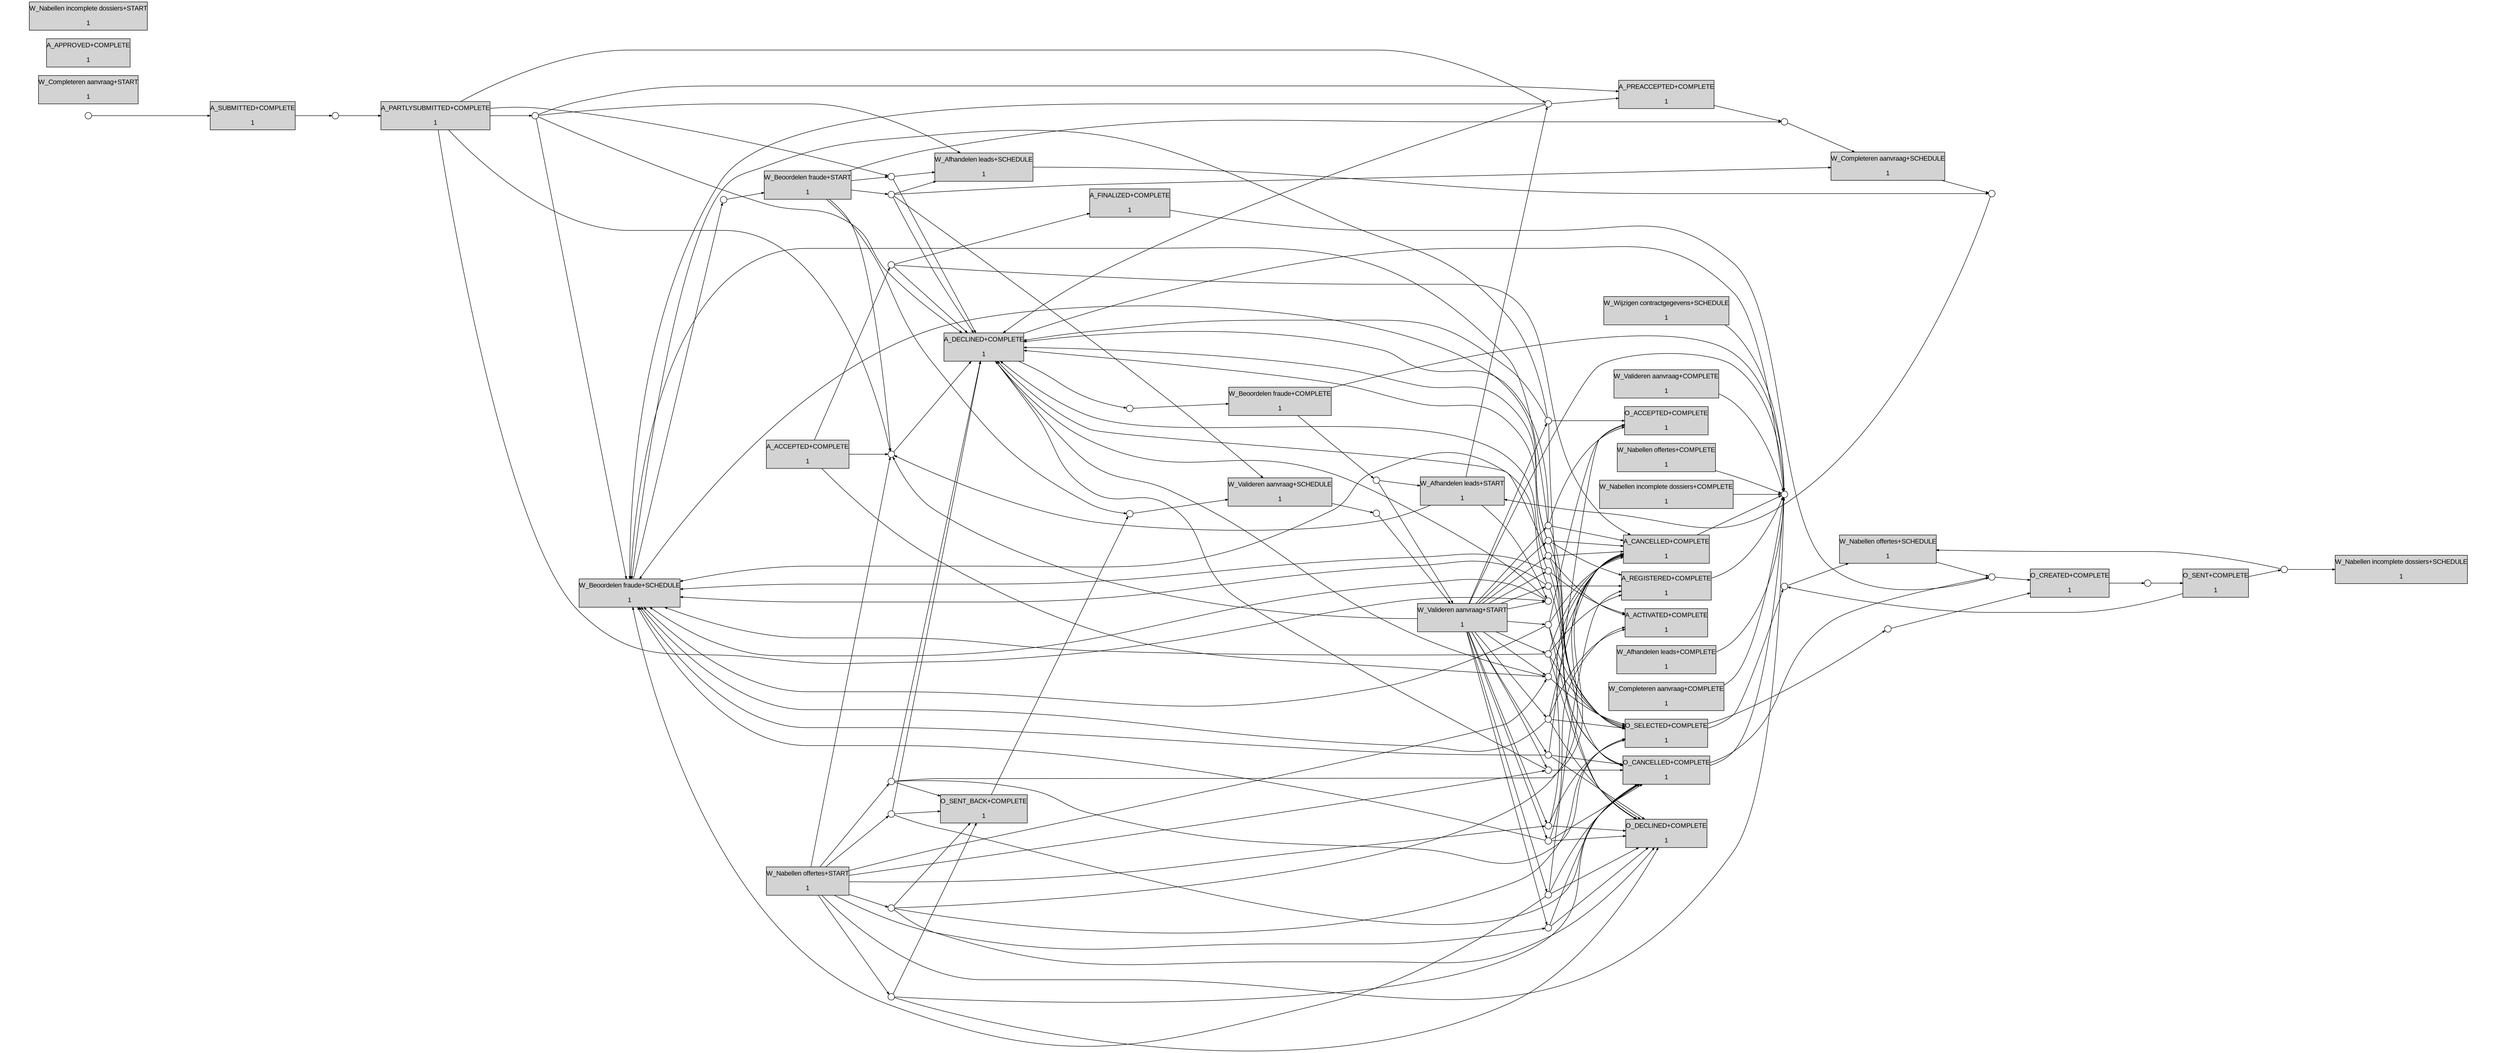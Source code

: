 digraph G { 
ranksep=".3"; fontsize="14"; remincross=true; margin="0.0,0.0"; fontname="Arial";rankdir="LR";
edge [arrowsize="0.5"];
node [height=".2",width=".2",fontname="Arial",fontsize="14"];
ratio=0.4;
id1 [shape="box",margin="0, 0.1",label="W_Beoordelen fraude+SCHEDULE\n\n1",style="filled"];
id2 [shape="box",margin="0, 0.1",label="A_FINALIZED+COMPLETE\n\n1",style="filled"];
id3 [shape="box",margin="0, 0.1",label="O_SELECTED+COMPLETE\n\n1",style="filled"];
id4 [shape="box",margin="0, 0.1",label="W_Valideren aanvraag+START\n\n1",style="filled"];
id5 [shape="box",margin="0, 0.1",label="W_Completeren aanvraag+START\n\n1",style="filled"];
id6 [shape="box",margin="0, 0.1",label="O_SENT_BACK+COMPLETE\n\n1",style="filled"];
id7 [shape="box",margin="0, 0.1",label="W_Nabellen offertes+START\n\n1",style="filled"];
id8 [shape="box",margin="0, 0.1",label="O_SENT+COMPLETE\n\n1",style="filled"];
id9 [shape="box",margin="0, 0.1",label="W_Nabellen offertes+COMPLETE\n\n1",style="filled"];
id10 [shape="box",margin="0, 0.1",label="W_Afhandelen leads+SCHEDULE\n\n1",style="filled"];
id11 [shape="box",margin="0, 0.1",label="W_Nabellen offertes+SCHEDULE\n\n1",style="filled"];
id12 [shape="box",margin="0, 0.1",label="W_Nabellen incomplete dossiers+SCHEDULE\n\n1",style="filled"];
id13 [shape="box",margin="0, 0.1",label="O_ACCEPTED+COMPLETE\n\n1",style="filled"];
id14 [shape="box",margin="0, 0.1",label="A_APPROVED+COMPLETE\n\n1",style="filled"];
id15 [shape="box",margin="0, 0.1",label="W_Completeren aanvraag+SCHEDULE\n\n1",style="filled"];
id16 [shape="box",margin="0, 0.1",label="W_Nabellen incomplete dossiers+COMPLETE\n\n1",style="filled"];
id17 [shape="box",margin="0, 0.1",label="A_SUBMITTED+COMPLETE\n\n1",style="filled"];
id18 [shape="box",margin="0, 0.1",label="A_REGISTERED+COMPLETE\n\n1",style="filled"];
id19 [shape="box",margin="0, 0.1",label="W_Afhandelen leads+COMPLETE\n\n1",style="filled"];
id20 [shape="box",margin="0, 0.1",label="O_CREATED+COMPLETE\n\n1",style="filled"];
id21 [shape="box",margin="0, 0.1",label="W_Afhandelen leads+START\n\n1",style="filled"];
id22 [shape="box",margin="0, 0.1",label="W_Completeren aanvraag+COMPLETE\n\n1",style="filled"];
id23 [shape="box",margin="0, 0.1",label="W_Beoordelen fraude+COMPLETE\n\n1",style="filled"];
id24 [shape="box",margin="0, 0.1",label="W_Nabellen incomplete dossiers+START\n\n1",style="filled"];
id25 [shape="box",margin="0, 0.1",label="O_DECLINED+COMPLETE\n\n1",style="filled"];
id26 [shape="box",margin="0, 0.1",label="A_ACCEPTED+COMPLETE\n\n1",style="filled"];
id27 [shape="box",margin="0, 0.1",label="W_Valideren aanvraag+SCHEDULE\n\n1",style="filled"];
id28 [shape="box",margin="0, 0.1",label="A_ACTIVATED+COMPLETE\n\n1",style="filled"];
id29 [shape="box",margin="0, 0.1",label="A_PREACCEPTED+COMPLETE\n\n1",style="filled"];
id30 [shape="box",margin="0, 0.1",label="A_CANCELLED+COMPLETE\n\n1",style="filled"];
id31 [shape="box",margin="0, 0.1",label="W_Wijzigen contractgegevens+SCHEDULE\n\n1",style="filled"];
id32 [shape="box",margin="0, 0.1",label="A_DECLINED+COMPLETE\n\n1",style="filled"];
id33 [shape="box",margin="0, 0.1",label="W_Valideren aanvraag+COMPLETE\n\n1",style="filled"];
id34 [shape="box",margin="0, 0.1",label="O_CANCELLED+COMPLETE\n\n1",style="filled"];
id35 [shape="box",margin="0, 0.1",label="A_PARTLYSUBMITTED+COMPLETE\n\n1",style="filled"];
id36 [shape="box",margin="0, 0.1",label="W_Beoordelen fraude+START\n\n1",style="filled"];
id37 [shape="circle",label=""];
id38 [shape="circle",label=""];
id39 [shape="circle",label=""];
id40 [shape="circle",label=""];
id41 [shape="circle",label=""];
id42 [shape="circle",label=""];
id43 [shape="circle",label=""];
id44 [shape="circle",label=""];
id45 [shape="circle",label=""];
id46 [shape="circle",label=""];
id47 [shape="circle",label=""];
id48 [shape="circle",label=""];
id49 [shape="circle",label=""];
id50 [shape="circle",label=""];
id51 [shape="circle",label=""];
id52 [shape="circle",label=""];
id53 [shape="circle",label=""];
id54 [shape="circle",label=""];
id55 [shape="circle",label=""];
id56 [shape="circle",label=""];
id57 [shape="circle",label=""];
id58 [shape="circle",label=""];
id59 [shape="circle",label=""];
id60 [shape="circle",label=""];
id61 [shape="circle",label=""];
id62 [shape="circle",label=""];
id63 [shape="circle",label=""];
id64 [shape="circle",label=""];
id65 [shape="circle",label=""];
id66 [shape="circle",label=""];
id67 [shape="circle",label=""];
id68 [shape="circle",label=""];
id69 [shape="circle",label=""];
id70 [shape="circle",label=""];
id71 [shape="circle",label=""];
id72 [shape="circle",label=""];
id73 [shape="circle",label=""];
id74 [shape="circle",label=""];
id75 [shape="circle",label=""];
id76 [shape="circle",label=""];
id77 [shape="circle",label=""];
id78 [shape="circle",label=""];
id51 -> id15
id50 -> id1
id36 -> id61
id60 -> id1
id39 -> id20
id56 -> id30
id55 -> id6
id18 -> id66
id38 -> id25
id54 -> id32
id38 -> id13
id4 -> id72
id62 -> id30
id32 -> id69
id72 -> id32
id60 -> id32
id23 -> id76
id50 -> id25
id55 -> id32
id21 -> id70
id4 -> id75
id43 -> id18
id23 -> id66
id54 -> id6
id53 -> id34
id16 -> id66
id73 -> id13
id43 -> id1
id76 -> id21
id4 -> id44
id45 -> id18
id40 -> id30
id7 -> id40
id38 -> id1
id72 -> id1
id15 -> id57
id36 -> id44
id53 -> id25
id60 -> id3
id73 -> id32
id78 -> id2
id7 -> id44
id73 -> id3
id50 -> id3
id7 -> id67
id22 -> id66
id4 -> id50
id1 -> id71
id4 -> id66
id10 -> id57
id53 -> id6
id72 -> id28
id8 -> id42
id68 -> id1
id19 -> id66
id56 -> id3
id71 -> id36
id29 -> id51
id45 -> id34
id45 -> id32
id36 -> id63
id6 -> id77
id50 -> id28
id4 -> id67
id7 -> id54
id68 -> id13
id7 -> id55
id54 -> id3
id61 -> id10
id27 -> id65
id4 -> id45
id52 -> id32
id73 -> id30
id26 -> id44
id4 -> id38
id75 -> id13
id7 -> id66
id32 -> id66
id72 -> id34
id50 -> id30
id40 -> id32
id35 -> id63
id61 -> id27
id38 -> id3
id73 -> id1
id49 -> id1
id62 -> id25
id4 -> id73
id4 -> id74
id54 -> id30
id64 -> id8
id4 -> id68
id49 -> id32
id38 -> id30
id35 -> id44
id11 -> id39
id8 -> id48
id35 -> id52
id56 -> id25
id7 -> id56
id52 -> id1
id65 -> id4
id47 -> id34
id49 -> id18
id59 -> id32
id3 -> id48
id68 -> id25
id42 -> id12
id56 -> id6
id78 -> id32
id62 -> id1
id26 -> id40
id70 -> id1
id36 -> id51
id4 -> id62
id2 -> id39
id41 -> id1
id49 -> id3
id47 -> id25
id4 -> id40
id21 -> id52
id26 -> id78
id34 -> id39
id77 -> id27
id31 -> id66
id67 -> id3
id61 -> id32
id4 -> id49
id41 -> id10
id74 -> id1
id7 -> id59
id75 -> id1
id7 -> id47
id33 -> id66
id41 -> id29
id9 -> id66
id70 -> id29
id45 -> id1
id61 -> id15
id75 -> id34
id74 -> id34
id62 -> id18
id36 -> id77
id62 -> id3
id60 -> id28
id41 -> id32
id44 -> id32
id48 -> id11
id43 -> id25
id67 -> id25
id63 -> id10
id57 -> id21
id68 -> id34
id46 -> id17
id78 -> id30
id37 -> id35
id4 -> id52
id55 -> id34
id59 -> id34
id42 -> id11
id4 -> id59
id70 -> id32
id76 -> id4
id74 -> id25
id58 -> id20
id40 -> id3
id74 -> id28
id69 -> id23
id67 -> id30
id4 -> id43
id21 -> id44
id17 -> id37
id60 -> id30
id75 -> id32
id30 -> id66
id20 -> id64
id4 -> id60
id35 -> id41
id3 -> id58
id43 -> id34
id49 -> id30
id34 -> id66
id63 -> id32
id7 -> id53
id35 -> id70
id4 -> id47
}